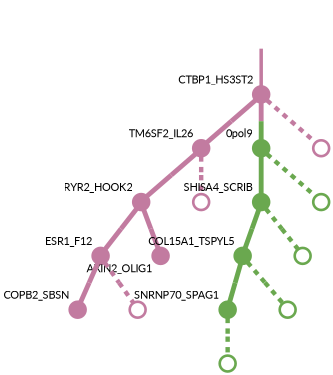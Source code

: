 strict digraph  {
graph[splines=false]; nodesep=0.7; rankdir=TB; ranksep=0.6; forcelabels=true; dpi=600; size=2.5;
0 [color="#c27ba0ff", fillcolor="#c27ba0ff", fixedsize=true, fontname=Lato, fontsize="12pt", height="0.25", label="", penwidth=3, shape=circle, style=filled, xlabel=CTBP1_HS3ST2];
2 [color="#c27ba0ff", fillcolor="#c27ba0ff", fixedsize=true, fontname=Lato, fontsize="12pt", height="0.25", label="", penwidth=3, shape=circle, style=filled, xlabel=TM6SF2_IL26];
9 [color="#6aa84fff", fillcolor="#6aa84fff", fixedsize=true, fontname=Lato, fontsize="12pt", height="0.25", label="", penwidth=3, shape=circle, style=filled, xlabel="0pol9"];
14 [color="#c27ba0ff", fillcolor="#c27ba0ff", fixedsize=true, fontname=Lato, fontsize="12pt", height="0.25", label="", penwidth=3, shape=circle, style=solid, xlabel=""];
1 [color="#6aa84fff", fillcolor="#6aa84fff", fixedsize=true, fontname=Lato, fontsize="12pt", height="0.25", label="", penwidth=3, shape=circle, style=filled, xlabel=SNRNP70_SPAG1];
11 [color="#6aa84fff", fillcolor="#6aa84fff", fixedsize=true, fontname=Lato, fontsize="12pt", height="0.25", label="", penwidth=3, shape=circle, style=solid, xlabel=""];
8 [color="#c27ba0ff", fillcolor="#c27ba0ff", fixedsize=true, fontname=Lato, fontsize="12pt", height="0.25", label="", penwidth=3, shape=circle, style=filled, xlabel=RYR2_HOOK2];
15 [color="#c27ba0ff", fillcolor="#c27ba0ff", fixedsize=true, fontname=Lato, fontsize="12pt", height="0.25", label="", penwidth=3, shape=circle, style=solid, xlabel=""];
3 [color="#6aa84fff", fillcolor="#6aa84fff", fixedsize=true, fontname=Lato, fontsize="12pt", height="0.25", label="", penwidth=3, shape=circle, style=filled, xlabel=SHISA4_SCRIB];
5 [color="#6aa84fff", fillcolor="#6aa84fff", fixedsize=true, fontname=Lato, fontsize="12pt", height="0.25", label="", penwidth=3, shape=circle, style=filled, xlabel=COL15A1_TSPYL5];
12 [color="#6aa84fff", fillcolor="#6aa84fff", fixedsize=true, fontname=Lato, fontsize="12pt", height="0.25", label="", penwidth=3, shape=circle, style=solid, xlabel=""];
13 [color="#6aa84fff", fillcolor="#6aa84fff", fixedsize=true, fontname=Lato, fontsize="12pt", height="0.25", label="", penwidth=3, shape=circle, style=solid, xlabel=""];
7 [color="#c27ba0ff", fillcolor="#c27ba0ff", fixedsize=true, fontname=Lato, fontsize="12pt", height="0.25", label="", penwidth=3, shape=circle, style=filled, xlabel=ESR1_F12];
6 [color="#c27ba0ff", fillcolor="#c27ba0ff", fixedsize=true, fontname=Lato, fontsize="12pt", height="0.25", label="", penwidth=3, shape=circle, style=filled, xlabel=COPB2_SBSN];
16 [color="#c27ba0ff", fillcolor="#c27ba0ff", fixedsize=true, fontname=Lato, fontsize="12pt", height="0.25", label="", penwidth=3, shape=circle, style=solid, xlabel=""];
4 [color="#c27ba0ff", fillcolor="#c27ba0ff", fixedsize=true, fontname=Lato, fontsize="12pt", height="0.25", label="", penwidth=3, shape=circle, style=filled, xlabel=AXIN2_OLIG1];
10 [color="#6aa84fff", fillcolor="#6aa84fff", fixedsize=true, fontname=Lato, fontsize="12pt", height="0.25", label="", penwidth=3, shape=circle, style=solid, xlabel=""];
normal [label="", penwidth=3, style=invis, xlabel=CTBP1_HS3ST2];
0 -> 2  [arrowsize=0, color="#c27ba0ff;0.5:#c27ba0ff", minlen="1.0", penwidth="5.5", style=solid];
0 -> 9  [arrowsize=0, color="#c27ba0ff;0.5:#6aa84fff", minlen="1.0123761892318726", penwidth="5.5", style=solid];
0 -> 14  [arrowsize=0, color="#c27ba0ff;0.5:#c27ba0ff", minlen="1.0123761892318726", penwidth=5, style=dashed];
2 -> 8  [arrowsize=0, color="#c27ba0ff;0.5:#c27ba0ff", minlen="1.0247524976730347", penwidth="5.5", style=solid];
2 -> 15  [arrowsize=0, color="#c27ba0ff;0.5:#c27ba0ff", minlen="1.0123761892318726", penwidth=5, style=dashed];
9 -> 3  [arrowsize=0, color="#6aa84fff;0.5:#6aa84fff", minlen="1.0", penwidth="5.5", style=solid];
9 -> 10  [arrowsize=0, color="#6aa84fff;0.5:#6aa84fff", minlen="1.0123761892318726", penwidth=5, style=dashed];
1 -> 11  [arrowsize=0, color="#6aa84fff;0.5:#6aa84fff", minlen="1.0123761892318726", penwidth=5, style=dashed];
8 -> 4  [arrowsize=0, color="#c27ba0ff;0.5:#c27ba0ff", minlen="1.089108943939209", penwidth="5.5", style=solid];
8 -> 7  [arrowsize=0, color="#c27ba0ff;0.5:#c27ba0ff", minlen="1.0297030210494995", penwidth="5.5", style=solid];
3 -> 5  [arrowsize=0, color="#6aa84fff;0.5:#6aa84fff", minlen="1.0643564462661743", penwidth="5.5", style=solid];
3 -> 12  [arrowsize=0, color="#6aa84fff;0.5:#6aa84fff", minlen="1.0123761892318726", penwidth=5, style=dashed];
5 -> 1  [arrowsize=0, color="#6aa84fff;0.5:#6aa84fff", minlen="1.0", penwidth="5.5", style=solid];
5 -> 13  [arrowsize=0, color="#6aa84fff;0.5:#6aa84fff", minlen="1.0123761892318726", penwidth=5, style=dashed];
7 -> 6  [arrowsize=0, color="#c27ba0ff;0.5:#c27ba0ff", minlen="1.0643564462661743", penwidth="5.5", style=solid];
7 -> 16  [arrowsize=0, color="#c27ba0ff;0.5:#c27ba0ff", minlen="1.0123761892318726", penwidth=5, style=dashed];
normal -> 0  [arrowsize=0, color="#c27ba0ff", label="", penwidth=4, style=solid];
}
